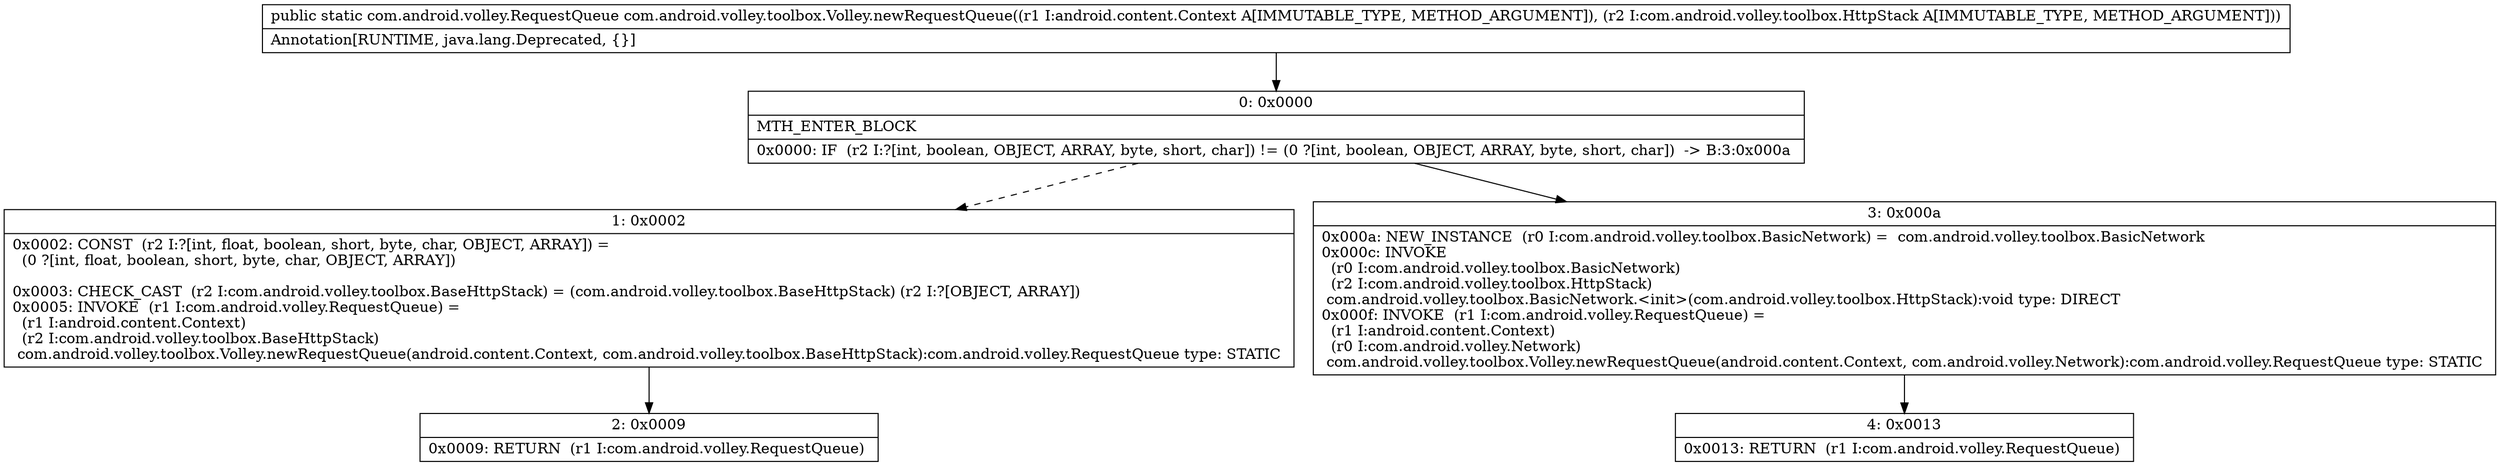 digraph "CFG forcom.android.volley.toolbox.Volley.newRequestQueue(Landroid\/content\/Context;Lcom\/android\/volley\/toolbox\/HttpStack;)Lcom\/android\/volley\/RequestQueue;" {
Node_0 [shape=record,label="{0\:\ 0x0000|MTH_ENTER_BLOCK\l|0x0000: IF  (r2 I:?[int, boolean, OBJECT, ARRAY, byte, short, char]) != (0 ?[int, boolean, OBJECT, ARRAY, byte, short, char])  \-\> B:3:0x000a \l}"];
Node_1 [shape=record,label="{1\:\ 0x0002|0x0002: CONST  (r2 I:?[int, float, boolean, short, byte, char, OBJECT, ARRAY]) = \l  (0 ?[int, float, boolean, short, byte, char, OBJECT, ARRAY])\l \l0x0003: CHECK_CAST  (r2 I:com.android.volley.toolbox.BaseHttpStack) = (com.android.volley.toolbox.BaseHttpStack) (r2 I:?[OBJECT, ARRAY]) \l0x0005: INVOKE  (r1 I:com.android.volley.RequestQueue) = \l  (r1 I:android.content.Context)\l  (r2 I:com.android.volley.toolbox.BaseHttpStack)\l com.android.volley.toolbox.Volley.newRequestQueue(android.content.Context, com.android.volley.toolbox.BaseHttpStack):com.android.volley.RequestQueue type: STATIC \l}"];
Node_2 [shape=record,label="{2\:\ 0x0009|0x0009: RETURN  (r1 I:com.android.volley.RequestQueue) \l}"];
Node_3 [shape=record,label="{3\:\ 0x000a|0x000a: NEW_INSTANCE  (r0 I:com.android.volley.toolbox.BasicNetwork) =  com.android.volley.toolbox.BasicNetwork \l0x000c: INVOKE  \l  (r0 I:com.android.volley.toolbox.BasicNetwork)\l  (r2 I:com.android.volley.toolbox.HttpStack)\l com.android.volley.toolbox.BasicNetwork.\<init\>(com.android.volley.toolbox.HttpStack):void type: DIRECT \l0x000f: INVOKE  (r1 I:com.android.volley.RequestQueue) = \l  (r1 I:android.content.Context)\l  (r0 I:com.android.volley.Network)\l com.android.volley.toolbox.Volley.newRequestQueue(android.content.Context, com.android.volley.Network):com.android.volley.RequestQueue type: STATIC \l}"];
Node_4 [shape=record,label="{4\:\ 0x0013|0x0013: RETURN  (r1 I:com.android.volley.RequestQueue) \l}"];
MethodNode[shape=record,label="{public static com.android.volley.RequestQueue com.android.volley.toolbox.Volley.newRequestQueue((r1 I:android.content.Context A[IMMUTABLE_TYPE, METHOD_ARGUMENT]), (r2 I:com.android.volley.toolbox.HttpStack A[IMMUTABLE_TYPE, METHOD_ARGUMENT]))  | Annotation[RUNTIME, java.lang.Deprecated, \{\}]\l}"];
MethodNode -> Node_0;
Node_0 -> Node_1[style=dashed];
Node_0 -> Node_3;
Node_1 -> Node_2;
Node_3 -> Node_4;
}

